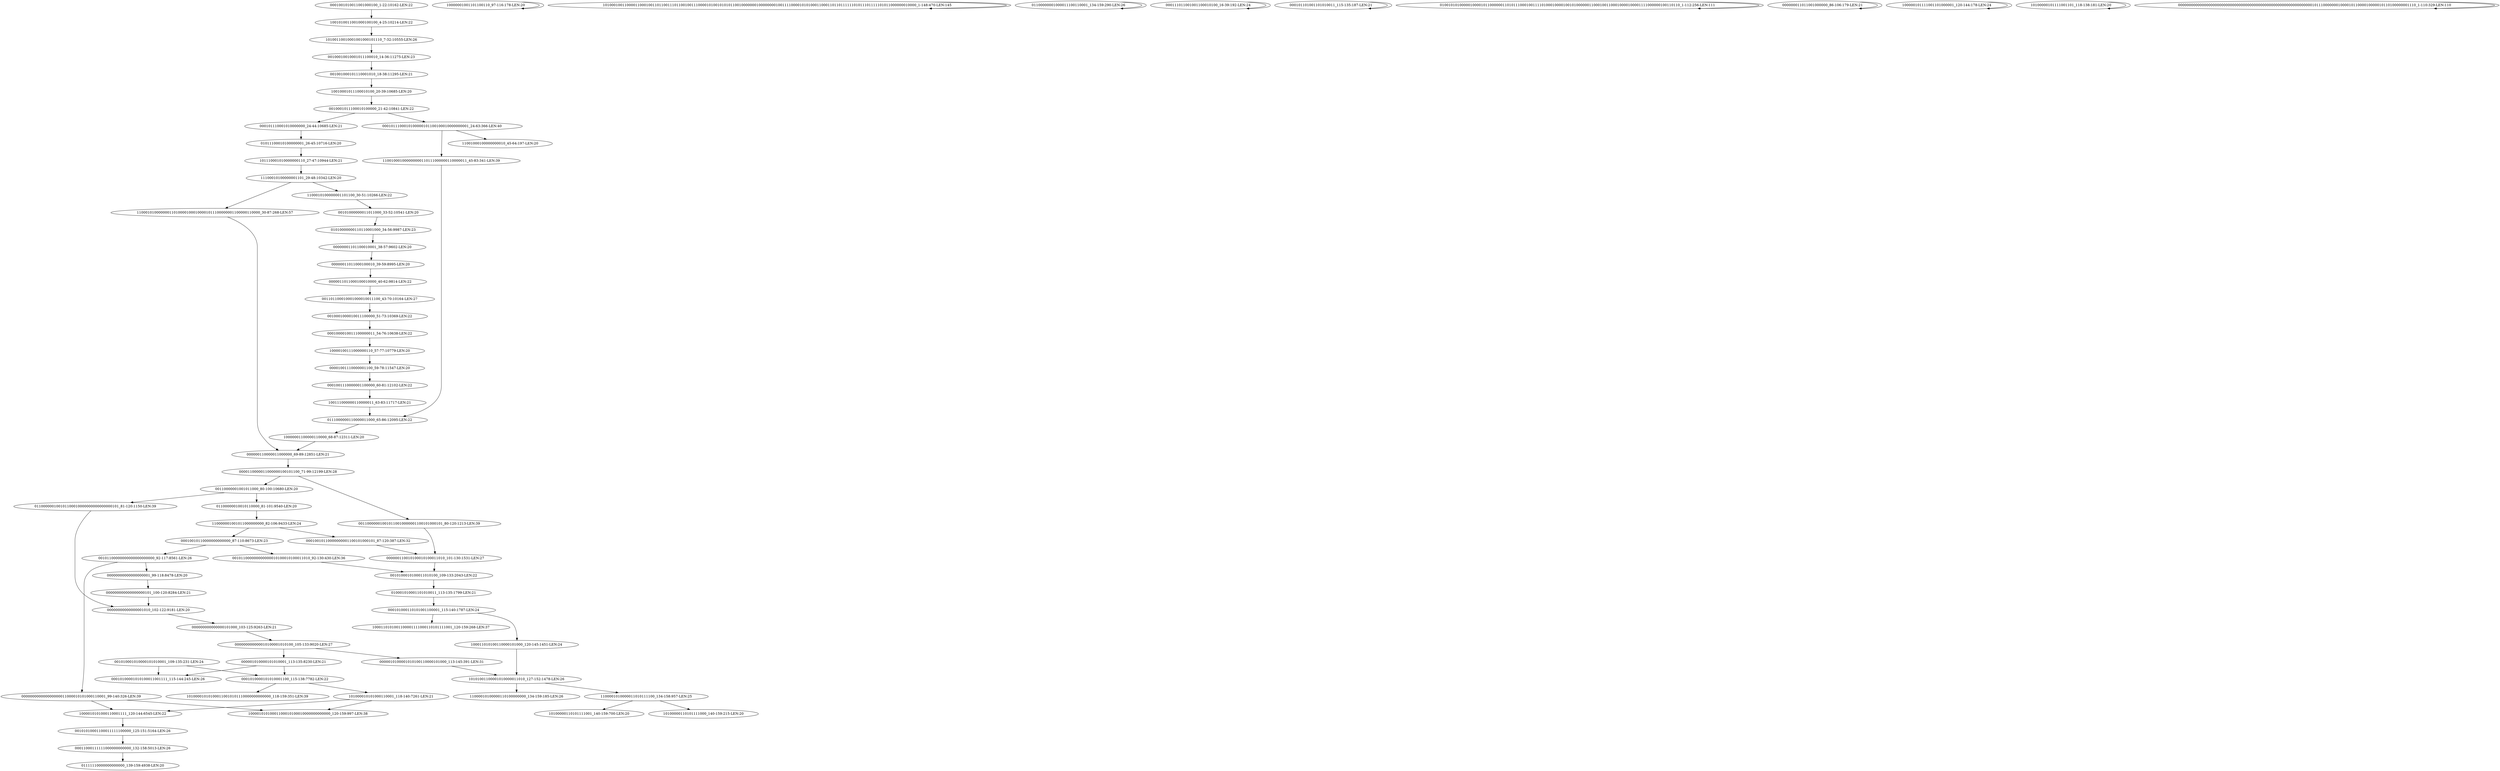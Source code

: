 digraph G {
    "1100001010000011010111100_134-158:957-LEN:25" -> "10100000110101111001_140-159:700-LEN:20";
    "1100001010000011010111100_134-158:957-LEN:25" -> "10100000110101111000_140-159:215-LEN:20";
    "0010001000010011100000_51-73:10369-LEN:22" -> "0001000010011100000011_54-76:10638-LEN:22";
    "100111000000110000011_63-83:11717-LEN:21" -> "0111000000110000011000_65-86:12095-LEN:22";
    "010001010001101010011_113-135:1799-LEN:21" -> "000101000110101001100001_115-140:1787-LEN:24";
    "001101100010001000010011100_43-70:10164-LEN:27" -> "0010001000010011100000_51-73:10369-LEN:22";
    "00101100000000000000000000_92-117:8561-LEN:26" -> "000000000000000000011000010101000110001_99-140:326-LEN:39";
    "00101100000000000000000000_92-117:8561-LEN:26" -> "00000000000000000001_99-118:8478-LEN:20";
    "10000001001101100110_97-116:178-LEN:20" -> "10000001001101100110_97-116:178-LEN:20";
    "100011010100110000101000_120-145:1451-LEN:24" -> "10101001100001010000011010_127-152:1478-LEN:26";
    "0001000010011100000011_54-76:10638-LEN:22" -> "10000100111000000110_57-77:10779-LEN:20";
    "101110001010000000110_27-47:10944-LEN:21" -> "11100010100000001101_29-48:10342-LEN:20";
    "1100010100000001101100_30-51:10266-LEN:22" -> "00101000000011011000_33-52:10541-LEN:20";
    "001011000000000000010100010100011010_92-130:430-LEN:36" -> "0010100010100011010100_109-133:2043-LEN:22";
    "01011100010100000001_26-45:10716-LEN:20" -> "101110001010000000110_27-47:10944-LEN:21";
    "1001010011001000100100_4-25:10214-LEN:22" -> "10100110010001001000101110_7-32:10555-LEN:26";
    "110010001000000000110111000000110000011_45-83:341-LEN:39" -> "0111000000110000011000_65-86:12095-LEN:22";
    "1010001001100001100010011011001110110010011100001010010101011001000000010000000010011110000101010001100011011011111101011101111101011000000010000_1-148:470-LEN:145" -> "1010001001100001100010011011001110110010011100001010010101011001000000010000000010011110000101010001100011011011111101011101111101011000000010000_1-148:470-LEN:145";
    "000000000000010100001010100_105-133:9020-LEN:27" -> "000001010000101010001_113-135:8230-LEN:21";
    "000000000000010100001010100_105-133:9020-LEN:27" -> "0000010100001010100110000101000_113-145:391-LEN:31";
    "01100000001000011100110001_134-159:290-LEN:26" -> "01100000001000011100110001_134-159:290-LEN:26";
    "00011000111111000000000000_132-158:5013-LEN:26" -> "01111110000000000000_139-159:4938-LEN:20";
    "11100010100000001101_29-48:10342-LEN:20" -> "1100010100000001101100_30-51:10266-LEN:22";
    "11100010100000001101_29-48:10342-LEN:20" -> "110001010000000110100001000100001011100000001100000110000_30-87:268-LEN:57";
    "0010001011100010100000_21-42:10841-LEN:22" -> "000101110001010000000_24-44:10685-LEN:21";
    "0010001011100010100000_21-42:10841-LEN:22" -> "0001011100010100000101100100010000000001_24-63:366-LEN:40";
    "000101110001010000000_24-44:10685-LEN:21" -> "01011100010100000001_26-45:10716-LEN:20";
    "10000001100000110000_68-87:12311-LEN:20" -> "000000110000011000000_69-89:12851-LEN:21";
    "000101000110101001100001_115-140:1787-LEN:24" -> "100011010100110000101000_120-145:1451-LEN:24";
    "000101000110101001100001_115-140:1787-LEN:24" -> "1000110101001100001111000110101111001_120-159:268-LEN:37";
    "000001010000101010001_113-135:8230-LEN:21" -> "00010100001010100011001111_115-144:245-LEN:26";
    "000001010000101010001_113-135:8230-LEN:21" -> "0001010000101010001100_115-138:7782-LEN:22";
    "000111011001001100010100_16-39:192-LEN:24" -> "000111011001001100010100_16-39:192-LEN:24";
    "10101001100001010000011010_127-152:1478-LEN:26" -> "1100001010000011010111100_134-158:957-LEN:25";
    "10101001100001010000011010_127-152:1478-LEN:26" -> "11000010100000110100000000_134-159:185-LEN:26";
    "011000000100101100010000000000000000101_81-120:1150-LEN:39" -> "00000000000000001010_102-122:9181-LEN:20";
    "0000110000011000000100101100_71-99:12199-LEN:28" -> "001100000010010110010000001100101000101_80-120:1213-LEN:39";
    "0000110000011000000100101100_71-99:12199-LEN:28" -> "00110000001001011000_80-100:10680-LEN:20";
    "000000000000000101000_103-125:9263-LEN:21" -> "000000000000010100001010100_105-133:9020-LEN:27";
    "0111000000110000011000_65-86:12095-LEN:22" -> "10000001100000110000_68-87:12311-LEN:20";
    "000101101001101010011_115-135:187-LEN:21" -> "000101101001101010011_115-135:187-LEN:21";
    "00010010110000000001100101000101_87-120:387-LEN:32" -> "000000110010100010100011010_101-130:1531-LEN:27";
    "010010101000001000010110000001101011100010011110100010000100101000000110001001100010000100001111000000100110110_1-112:256-LEN:111" -> "010010101000001000010110000001101011100010011110100010000100101000000110001001100010000100001111000000100110110_1-112:256-LEN:111";
    "101000010101000110001_118-140:7261-LEN:21" -> "1000010101000110001111_120-144:6545-LEN:22";
    "101000010101000110001_118-140:7261-LEN:21" -> "10000101010001100010100010000000000000_120-159:997-LEN:38";
    "00010010110000000000000_87-110:8673-LEN:23" -> "00101100000000000000000000_92-117:8561-LEN:26";
    "00010010110000000000000_87-110:8673-LEN:23" -> "001011000000000000010100010100011010_92-130:430-LEN:36";
    "00001001110000001100_59-78:11547-LEN:20" -> "0001001110000001100000_60-81:12102-LEN:22";
    "1000010101000110001111_120-144:6545-LEN:22" -> "00101010001100011111100000_125-151:5164-LEN:26";
    "000000000000000000011000010101000110001_99-140:326-LEN:39" -> "1000010101000110001111_120-144:6545-LEN:22";
    "000000000000000000011000010101000110001_99-140:326-LEN:39" -> "10000101010001100010100010000000000000_120-159:997-LEN:38";
    "0001001010011001000100_1-22:10162-LEN:22" -> "1001010011001000100100_4-25:10214-LEN:22";
    "0000010100001010100110000101000_113-145:391-LEN:31" -> "10101001100001010000011010_127-152:1478-LEN:26";
    "000000011011001000000_86-106:179-LEN:21" -> "000000011011001000000_86-106:179-LEN:21";
    "0001010000101010001100_115-138:7782-LEN:22" -> "101000010101000110001_118-140:7261-LEN:21";
    "0001010000101010001100_115-138:7782-LEN:22" -> "101000010101000110010101110000000000000_118-159:351-LEN:39";
    "00101000000011011000_33-52:10541-LEN:20" -> "01010000000110110001000_34-56:9987-LEN:23";
    "000000110000011000000_69-89:12851-LEN:21" -> "0000110000011000000100101100_71-99:12199-LEN:28";
    "001100000010010110010000001100101000101_80-120:1213-LEN:39" -> "000000110010100010100011010_101-130:1531-LEN:27";
    "00100010010001011100010_14-36:11275-LEN:23" -> "001001000101110001010_18-38:11295-LEN:21";
    "001001000101110001010_18-38:11295-LEN:21" -> "10010001011100010100_20-39:10685-LEN:20";
    "10100110010001001000101110_7-32:10555-LEN:26" -> "00100010010001011100010_14-36:11275-LEN:23";
    "001010001010000101010001_109-135:231-LEN:24" -> "00010100001010100011001111_115-144:245-LEN:26";
    "001010001010000101010001_109-135:231-LEN:24" -> "0001010000101010001100_115-138:7782-LEN:22";
    "110000001001011000000000_82-106:9433-LEN:24" -> "00010010110000000001100101000101_87-120:387-LEN:32";
    "110000001001011000000000_82-106:9433-LEN:24" -> "00010010110000000000000_87-110:8673-LEN:23";
    "00000000000000001010_102-122:9181-LEN:20" -> "000000000000000101000_103-125:9263-LEN:21";
    "000000110010100010100011010_101-130:1531-LEN:27" -> "0010100010100011010100_109-133:2043-LEN:22";
    "0001001110000001100000_60-81:12102-LEN:22" -> "100111000000110000011_63-83:11717-LEN:21";
    "0010100010100011010100_109-133:2043-LEN:22" -> "010001010001101010011_113-135:1799-LEN:21";
    "100000101111001101000001_120-144:178-LEN:24" -> "100000101111001101000001_120-144:178-LEN:24";
    "00000001101100010001_38-57:9602-LEN:20" -> "00000011011000100010_39-59:8995-LEN:20";
    "00000011011000100010_39-59:8995-LEN:20" -> "0000011011000100010000_40-62:9814-LEN:22";
    "10100000101111001101_118-138:181-LEN:20" -> "10100000101111001101_118-138:181-LEN:20";
    "110001010000000110100001000100001011100000001100000110000_30-87:268-LEN:57" -> "000000110000011000000_69-89:12851-LEN:21";
    "00000000000000000001_99-118:8478-LEN:20" -> "000000000000000000101_100-120:8284-LEN:21";
    "00101010001100011111100000_125-151:5164-LEN:26" -> "00011000111111000000000000_132-158:5013-LEN:26";
    "01100000010010110000_81-101:9540-LEN:20" -> "110000001001011000000000_82-106:9433-LEN:24";
    "0000011011000100010000_40-62:9814-LEN:22" -> "001101100010001000010011100_43-70:10164-LEN:27";
    "000000000000000000101_100-120:8284-LEN:21" -> "00000000000000001010_102-122:9181-LEN:20";
    "10010001011100010100_20-39:10685-LEN:20" -> "0010001011100010100000_21-42:10841-LEN:22";
    "10000100111000000110_57-77:10779-LEN:20" -> "00001001110000001100_59-78:11547-LEN:20";
    "00000000000000000000000000000000000000000000000000000000000000101110000000100001011000010000010110100000001110_1-110:329-LEN:110" -> "00000000000000000000000000000000000000000000000000000000000000101110000000100001011000010000010110100000001110_1-110:329-LEN:110";
    "01010000000110110001000_34-56:9987-LEN:23" -> "00000001101100010001_38-57:9602-LEN:20";
    "00110000001001011000_80-100:10680-LEN:20" -> "011000000100101100010000000000000000101_81-120:1150-LEN:39";
    "00110000001001011000_80-100:10680-LEN:20" -> "01100000010010110000_81-101:9540-LEN:20";
    "0001011100010100000101100100010000000001_24-63:366-LEN:40" -> "11001000100000000010_45-64:197-LEN:20";
    "0001011100010100000101100100010000000001_24-63:366-LEN:40" -> "110010001000000000110111000000110000011_45-83:341-LEN:39";
}
